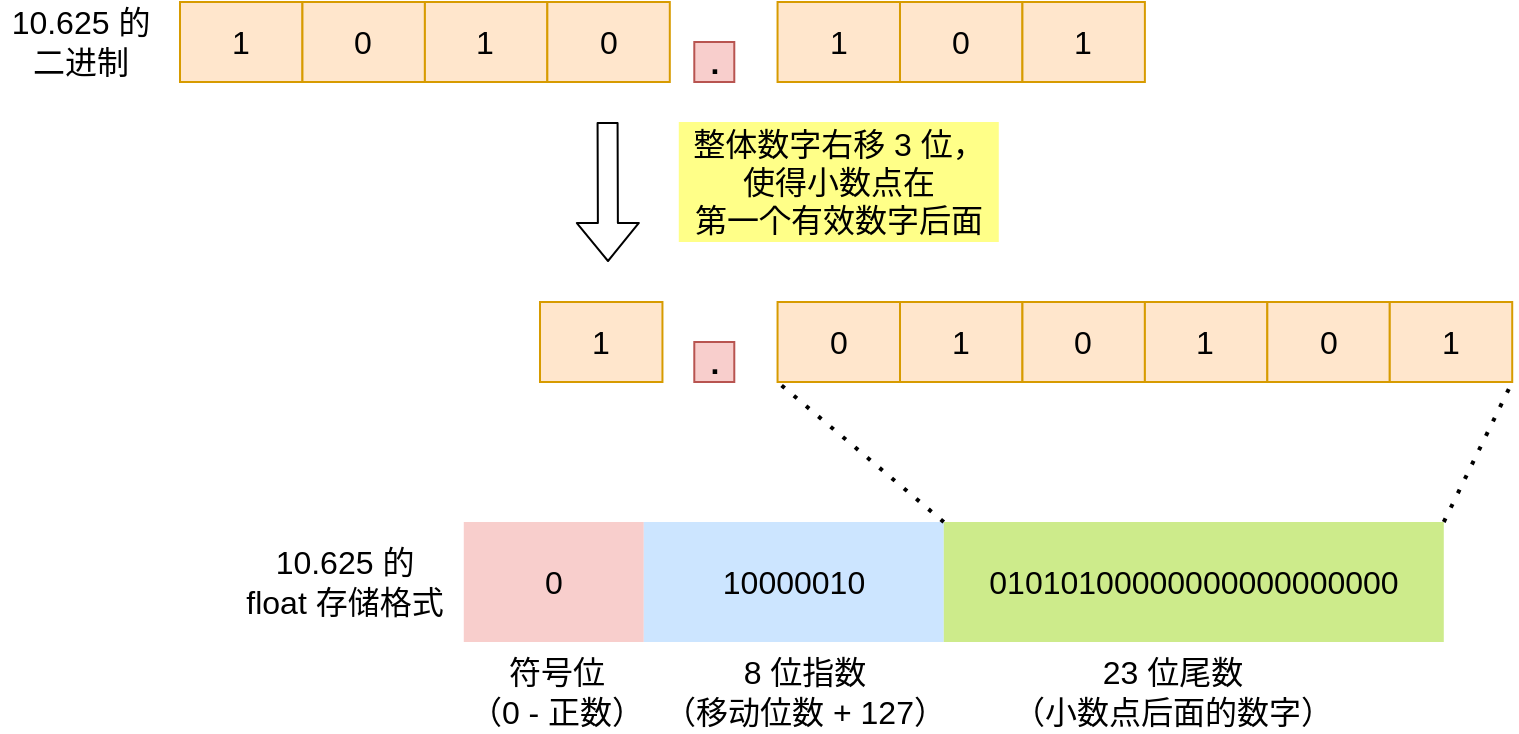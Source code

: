 <mxfile version="13.9.9" type="github">
  <diagram id="IX_8XOX5TVeQXVf6N4OR" name="第 1 页">
    <mxGraphModel dx="830" dy="745" grid="1" gridSize="10" guides="1" tooltips="1" connect="1" arrows="1" fold="1" page="1" pageScale="1" pageWidth="827" pageHeight="1169" math="0" shadow="0">
      <root>
        <mxCell id="0" />
        <mxCell id="1" parent="0" />
        <mxCell id="gGzRQ1JCuKKVo6XNu5MD-2" value="0" style="rounded=0;whiteSpace=wrap;html=1;fontSize=16;fillColor=#f8cecc;strokeColor=none;" vertex="1" parent="1">
          <mxGeometry x="281.89" y="340" width="90" height="60" as="geometry" />
        </mxCell>
        <mxCell id="gGzRQ1JCuKKVo6XNu5MD-3" value="10000010" style="rounded=0;whiteSpace=wrap;html=1;fontSize=16;fillColor=#cce5ff;strokeColor=none;" vertex="1" parent="1">
          <mxGeometry x="371.89" y="340" width="150" height="60" as="geometry" />
        </mxCell>
        <mxCell id="gGzRQ1JCuKKVo6XNu5MD-4" value="符号位&lt;br&gt;（0 - 正数）" style="text;html=1;align=center;verticalAlign=middle;resizable=0;points=[];autosize=1;fontSize=16;" vertex="1" parent="1">
          <mxGeometry x="278.11" y="405" width="100" height="40" as="geometry" />
        </mxCell>
        <mxCell id="gGzRQ1JCuKKVo6XNu5MD-6" value="01010100000000000000000" style="rounded=0;whiteSpace=wrap;html=1;fontSize=16;fillColor=#cdeb8b;strokeColor=none;" vertex="1" parent="1">
          <mxGeometry x="521.89" y="340" width="250" height="60" as="geometry" />
        </mxCell>
        <mxCell id="gGzRQ1JCuKKVo6XNu5MD-7" value="8 位指数&lt;br&gt;（移动位数 + 127）" style="text;html=1;align=center;verticalAlign=middle;resizable=0;points=[];autosize=1;fontSize=16;" vertex="1" parent="1">
          <mxGeometry x="371.89" y="405" width="160" height="40" as="geometry" />
        </mxCell>
        <mxCell id="gGzRQ1JCuKKVo6XNu5MD-9" value="23 位尾数&lt;br&gt;（小数点后面的数字）" style="text;html=1;align=center;verticalAlign=middle;resizable=0;points=[];autosize=1;fontSize=16;" vertex="1" parent="1">
          <mxGeometry x="546.28" y="405" width="180" height="40" as="geometry" />
        </mxCell>
        <mxCell id="gGzRQ1JCuKKVo6XNu5MD-11" value="10.625 的&lt;br&gt;二进制" style="text;html=1;align=center;verticalAlign=middle;resizable=0;points=[];autosize=1;fontSize=16;" vertex="1" parent="1">
          <mxGeometry x="50" y="80" width="80" height="40" as="geometry" />
        </mxCell>
        <mxCell id="gGzRQ1JCuKKVo6XNu5MD-12" value="1" style="rounded=0;whiteSpace=wrap;html=1;fontSize=16;fillColor=#ffe6cc;strokeColor=#d79b00;" vertex="1" parent="1">
          <mxGeometry x="140" y="80" width="61.224" height="40" as="geometry" />
        </mxCell>
        <mxCell id="gGzRQ1JCuKKVo6XNu5MD-13" value="0" style="rounded=0;whiteSpace=wrap;html=1;fontSize=16;fillColor=#ffe6cc;strokeColor=#d79b00;" vertex="1" parent="1">
          <mxGeometry x="201.224" y="80" width="61.224" height="40" as="geometry" />
        </mxCell>
        <mxCell id="gGzRQ1JCuKKVo6XNu5MD-14" value="1" style="rounded=0;whiteSpace=wrap;html=1;fontSize=16;fillColor=#ffe6cc;strokeColor=#d79b00;" vertex="1" parent="1">
          <mxGeometry x="262.449" y="80" width="61.224" height="40" as="geometry" />
        </mxCell>
        <mxCell id="gGzRQ1JCuKKVo6XNu5MD-15" value="0" style="rounded=0;whiteSpace=wrap;html=1;fontSize=16;fillColor=#ffe6cc;strokeColor=#d79b00;" vertex="1" parent="1">
          <mxGeometry x="323.673" y="80" width="61.224" height="40" as="geometry" />
        </mxCell>
        <mxCell id="gGzRQ1JCuKKVo6XNu5MD-16" value="1" style="rounded=0;whiteSpace=wrap;html=1;fontSize=16;fillColor=#ffe6cc;strokeColor=#d79b00;" vertex="1" parent="1">
          <mxGeometry x="438.776" y="80" width="61.224" height="40" as="geometry" />
        </mxCell>
        <mxCell id="gGzRQ1JCuKKVo6XNu5MD-17" value="&lt;b&gt;.&lt;/b&gt;" style="text;html=1;align=center;verticalAlign=middle;resizable=0;points=[];autosize=1;fontSize=16;fillColor=#f8cecc;strokeColor=#b85450;" vertex="1" parent="1">
          <mxGeometry x="397.143" y="100" width="20" height="20" as="geometry" />
        </mxCell>
        <mxCell id="gGzRQ1JCuKKVo6XNu5MD-18" value="0" style="rounded=0;whiteSpace=wrap;html=1;fontSize=16;fillColor=#ffe6cc;strokeColor=#d79b00;" vertex="1" parent="1">
          <mxGeometry x="499.996" y="80" width="61.224" height="40" as="geometry" />
        </mxCell>
        <mxCell id="gGzRQ1JCuKKVo6XNu5MD-19" value="1" style="rounded=0;whiteSpace=wrap;html=1;fontSize=16;fillColor=#ffe6cc;strokeColor=#d79b00;" vertex="1" parent="1">
          <mxGeometry x="561.216" y="80" width="61.224" height="40" as="geometry" />
        </mxCell>
        <mxCell id="gGzRQ1JCuKKVo6XNu5MD-20" value="" style="shape=flexArrow;endArrow=classic;html=1;fontSize=16;" edge="1" parent="1">
          <mxGeometry width="50" height="50" relative="1" as="geometry">
            <mxPoint x="353.79" y="140" as="sourcePoint" />
            <mxPoint x="354" y="210" as="targetPoint" />
          </mxGeometry>
        </mxCell>
        <mxCell id="gGzRQ1JCuKKVo6XNu5MD-21" value="整体数字右移 3 位，&lt;br&gt;使得小数点在&lt;br&gt;第一个有效数字后面" style="text;html=1;align=center;verticalAlign=middle;resizable=0;points=[];autosize=1;fontSize=16;fillColor=#ffff88;" vertex="1" parent="1">
          <mxGeometry x="389.39" y="140" width="160" height="60" as="geometry" />
        </mxCell>
        <mxCell id="gGzRQ1JCuKKVo6XNu5MD-23" value="1" style="rounded=0;whiteSpace=wrap;html=1;fontSize=16;fillColor=#ffe6cc;strokeColor=#d79b00;" vertex="1" parent="1">
          <mxGeometry x="320" y="230" width="61.224" height="40" as="geometry" />
        </mxCell>
        <mxCell id="gGzRQ1JCuKKVo6XNu5MD-24" value="0" style="rounded=0;whiteSpace=wrap;html=1;fontSize=16;fillColor=#ffe6cc;strokeColor=#d79b00;" vertex="1" parent="1">
          <mxGeometry x="438.774" y="230" width="61.224" height="40" as="geometry" />
        </mxCell>
        <mxCell id="gGzRQ1JCuKKVo6XNu5MD-25" value="1" style="rounded=0;whiteSpace=wrap;html=1;fontSize=16;fillColor=#ffe6cc;strokeColor=#d79b00;" vertex="1" parent="1">
          <mxGeometry x="499.999" y="230" width="61.224" height="40" as="geometry" />
        </mxCell>
        <mxCell id="gGzRQ1JCuKKVo6XNu5MD-26" value="0" style="rounded=0;whiteSpace=wrap;html=1;fontSize=16;fillColor=#ffe6cc;strokeColor=#d79b00;" vertex="1" parent="1">
          <mxGeometry x="561.223" y="230" width="61.224" height="40" as="geometry" />
        </mxCell>
        <mxCell id="gGzRQ1JCuKKVo6XNu5MD-27" value="1" style="rounded=0;whiteSpace=wrap;html=1;fontSize=16;fillColor=#ffe6cc;strokeColor=#d79b00;" vertex="1" parent="1">
          <mxGeometry x="622.446" y="230" width="61.224" height="40" as="geometry" />
        </mxCell>
        <mxCell id="gGzRQ1JCuKKVo6XNu5MD-28" value="&lt;b&gt;.&lt;/b&gt;" style="text;html=1;align=center;verticalAlign=middle;resizable=0;points=[];autosize=1;fontSize=16;fillColor=#f8cecc;strokeColor=#b85450;" vertex="1" parent="1">
          <mxGeometry x="397.143" y="250" width="20" height="20" as="geometry" />
        </mxCell>
        <mxCell id="gGzRQ1JCuKKVo6XNu5MD-29" value="0" style="rounded=0;whiteSpace=wrap;html=1;fontSize=16;fillColor=#ffe6cc;strokeColor=#d79b00;" vertex="1" parent="1">
          <mxGeometry x="683.666" y="230" width="61.224" height="40" as="geometry" />
        </mxCell>
        <mxCell id="gGzRQ1JCuKKVo6XNu5MD-30" value="1" style="rounded=0;whiteSpace=wrap;html=1;fontSize=16;fillColor=#ffe6cc;strokeColor=#d79b00;" vertex="1" parent="1">
          <mxGeometry x="744.886" y="230" width="61.224" height="40" as="geometry" />
        </mxCell>
        <mxCell id="gGzRQ1JCuKKVo6XNu5MD-33" value="10.625 的&lt;br&gt;float 存储格式" style="text;html=1;align=center;verticalAlign=middle;resizable=0;points=[];autosize=1;fontSize=16;" vertex="1" parent="1">
          <mxGeometry x="166.89" y="350" width="110" height="40" as="geometry" />
        </mxCell>
        <mxCell id="gGzRQ1JCuKKVo6XNu5MD-36" value="" style="endArrow=none;dashed=1;html=1;dashPattern=1 3;strokeWidth=2;fontSize=16;entryX=0;entryY=1;entryDx=0;entryDy=0;exitX=0;exitY=0;exitDx=0;exitDy=0;" edge="1" parent="1" source="gGzRQ1JCuKKVo6XNu5MD-6" target="gGzRQ1JCuKKVo6XNu5MD-24">
          <mxGeometry width="50" height="50" relative="1" as="geometry">
            <mxPoint x="120" y="280" as="sourcePoint" />
            <mxPoint x="170" y="230" as="targetPoint" />
          </mxGeometry>
        </mxCell>
        <mxCell id="gGzRQ1JCuKKVo6XNu5MD-37" value="" style="endArrow=none;dashed=1;html=1;dashPattern=1 3;strokeWidth=2;fontSize=16;entryX=1;entryY=1;entryDx=0;entryDy=0;exitX=1;exitY=0;exitDx=0;exitDy=0;" edge="1" parent="1" source="gGzRQ1JCuKKVo6XNu5MD-6" target="gGzRQ1JCuKKVo6XNu5MD-30">
          <mxGeometry width="50" height="50" relative="1" as="geometry">
            <mxPoint x="250" y="370" as="sourcePoint" />
            <mxPoint x="300" y="320" as="targetPoint" />
          </mxGeometry>
        </mxCell>
      </root>
    </mxGraphModel>
  </diagram>
</mxfile>
